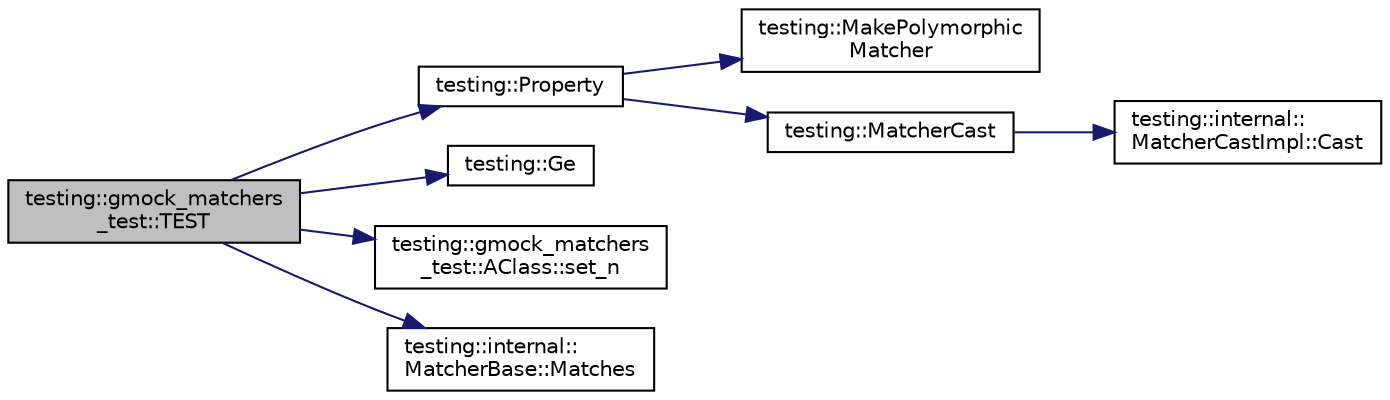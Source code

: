 digraph "testing::gmock_matchers_test::TEST"
{
  edge [fontname="Helvetica",fontsize="10",labelfontname="Helvetica",labelfontsize="10"];
  node [fontname="Helvetica",fontsize="10",shape=record];
  rankdir="LR";
  Node1208 [label="testing::gmock_matchers\l_test::TEST",height=0.2,width=0.4,color="black", fillcolor="grey75", style="filled", fontcolor="black"];
  Node1208 -> Node1209 [color="midnightblue",fontsize="10",style="solid",fontname="Helvetica"];
  Node1209 [label="testing::Property",height=0.2,width=0.4,color="black", fillcolor="white", style="filled",URL="$d0/d75/namespacetesting.html#a0fad10571e23f7bc0d5c83d4c31ba740"];
  Node1209 -> Node1210 [color="midnightblue",fontsize="10",style="solid",fontname="Helvetica"];
  Node1210 [label="testing::MakePolymorphic\lMatcher",height=0.2,width=0.4,color="black", fillcolor="white", style="filled",URL="$d0/d75/namespacetesting.html#a667ca94f190ec2e17ee2fbfdb7d3da04"];
  Node1209 -> Node1211 [color="midnightblue",fontsize="10",style="solid",fontname="Helvetica"];
  Node1211 [label="testing::MatcherCast",height=0.2,width=0.4,color="black", fillcolor="white", style="filled",URL="$d0/d75/namespacetesting.html#a8234d15eee99b135a7fdf2141a2ebe1f"];
  Node1211 -> Node1212 [color="midnightblue",fontsize="10",style="solid",fontname="Helvetica"];
  Node1212 [label="testing::internal::\lMatcherCastImpl::Cast",height=0.2,width=0.4,color="black", fillcolor="white", style="filled",URL="$d4/d89/classtesting_1_1internal_1_1_matcher_cast_impl.html#a488bb69a7845f9198bbb198d8dbe41a8"];
  Node1208 -> Node1213 [color="midnightblue",fontsize="10",style="solid",fontname="Helvetica"];
  Node1213 [label="testing::Ge",height=0.2,width=0.4,color="black", fillcolor="white", style="filled",URL="$d0/d75/namespacetesting.html#a42bb19b42d7830b972973a103d5e00f2"];
  Node1208 -> Node1214 [color="midnightblue",fontsize="10",style="solid",fontname="Helvetica"];
  Node1214 [label="testing::gmock_matchers\l_test::AClass::set_n",height=0.2,width=0.4,color="black", fillcolor="white", style="filled",URL="$d8/d0a/classtesting_1_1gmock__matchers__test_1_1_a_class.html#a3181466cec6faa5ab3c6bc5c4dbf67b2"];
  Node1208 -> Node1215 [color="midnightblue",fontsize="10",style="solid",fontname="Helvetica"];
  Node1215 [label="testing::internal::\lMatcherBase::Matches",height=0.2,width=0.4,color="black", fillcolor="white", style="filled",URL="$df/d93/classtesting_1_1internal_1_1_matcher_base.html#a3b479673ff40cac1a7d548e91d789cb2"];
}
